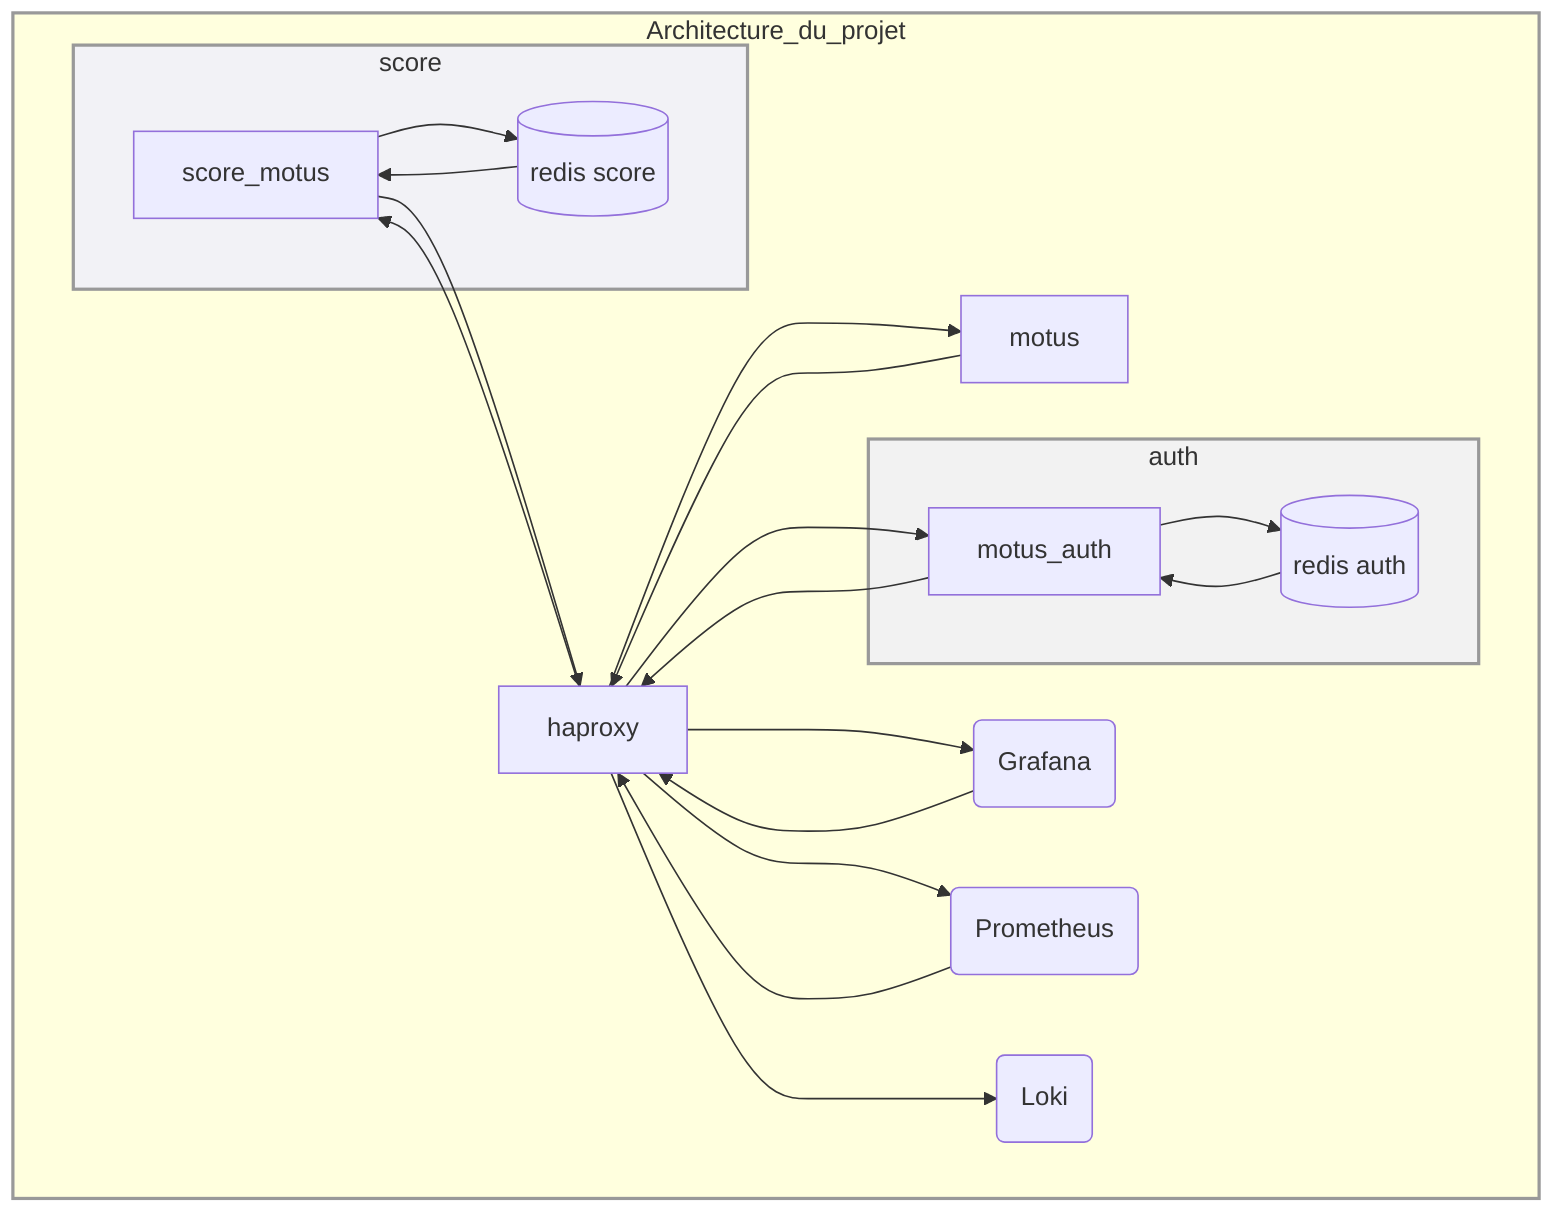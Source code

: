 graph TD
    subgraph Architecture_du_projet
        
        style Architecture_du_projet fill:#f2f2f,stroke:#999,stroke-width:2px;
        A[haproxy] --> B[motus] 
        B[motus] --> A[haproxy]
        A[haproxy] --> C[motus_auth]
        C[motus_auth] --> A[haproxy]
        
        A[haproxy] --> D[score_motus]
        D[score_motus] --> A[haproxy]

        D[score_motus] --> BDD1[(redis score)] 
        C[motus_auth] --> BDD2[(redis auth)]


        
        subgraph auth
            style auth fill:#f2f2f2,stroke:#999,stroke-width:2px;
            BDD2[(redis auth)] --> C[motus_auth]
        end

        

        subgraph score
            style score fill:#f2f2f6,stroke:#999,stroke-width:2px;
            BDD1[(redis score)] --> D[score_motus]
        end
        E(Grafana) --> A
        A --> E
        A --> P
        P(Prometheus) --> A
        A --> F(Loki)
        
    end